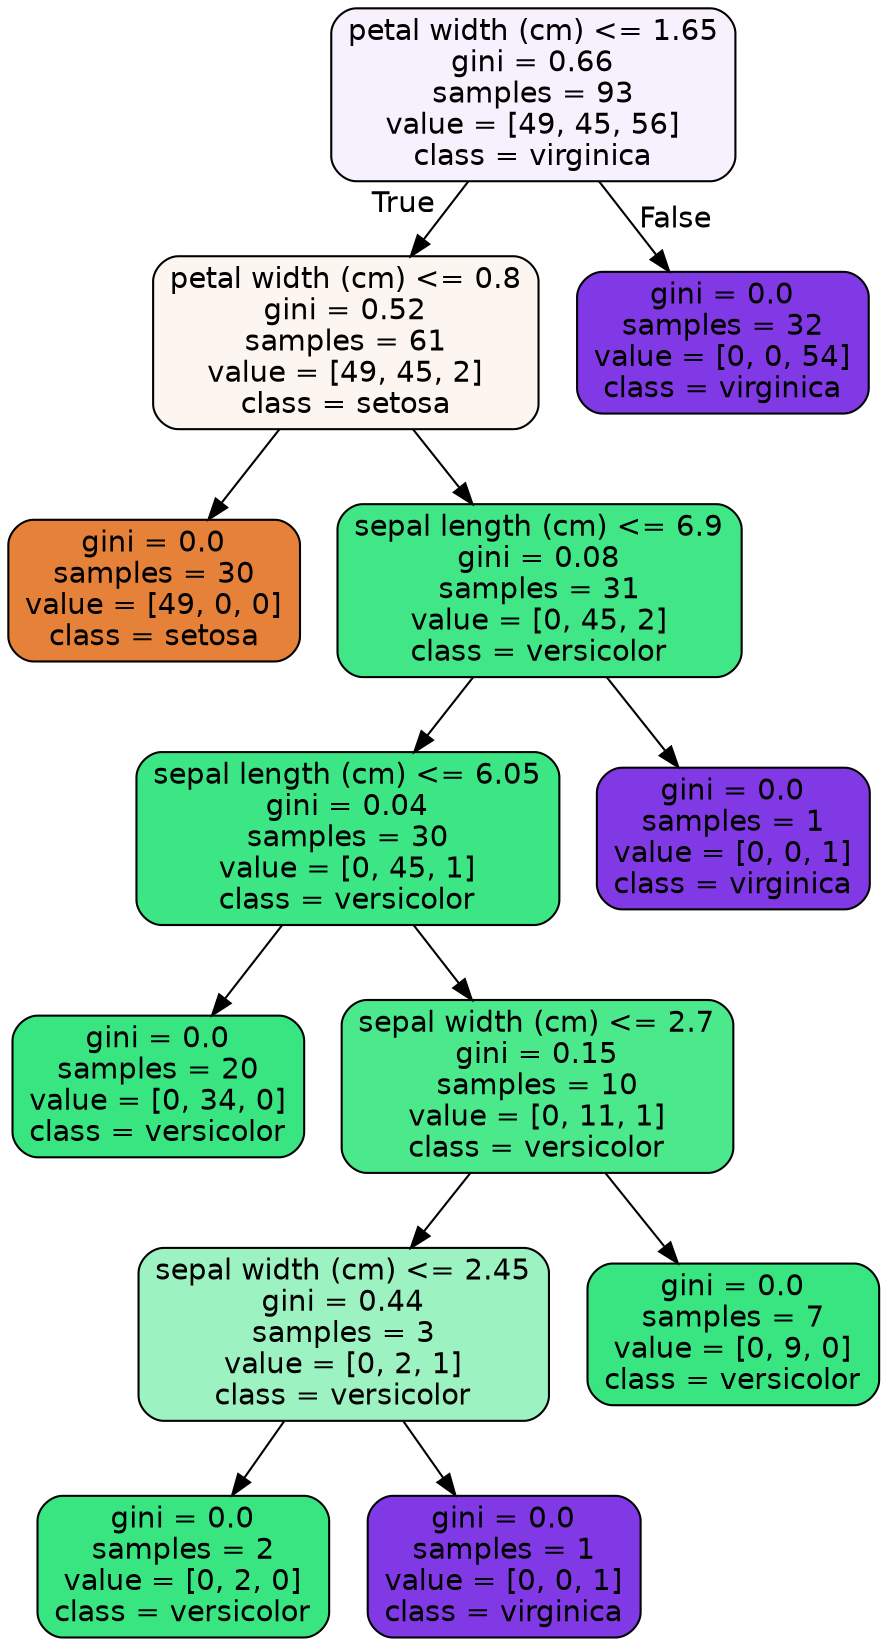 digraph Tree {
node [shape=box, style="filled, rounded", color="black", fontname=helvetica] ;
edge [fontname=helvetica] ;
0 [label="petal width (cm) <= 1.65\ngini = 0.66\nsamples = 93\nvalue = [49, 45, 56]\nclass = virginica", fillcolor="#8139e512"] ;
1 [label="petal width (cm) <= 0.8\ngini = 0.52\nsamples = 61\nvalue = [49, 45, 2]\nclass = setosa", fillcolor="#e5813914"] ;
0 -> 1 [labeldistance=2.5, labelangle=45, headlabel="True"] ;
2 [label="gini = 0.0\nsamples = 30\nvalue = [49, 0, 0]\nclass = setosa", fillcolor="#e58139ff"] ;
1 -> 2 ;
3 [label="sepal length (cm) <= 6.9\ngini = 0.08\nsamples = 31\nvalue = [0, 45, 2]\nclass = versicolor", fillcolor="#39e581f4"] ;
1 -> 3 ;
4 [label="sepal length (cm) <= 6.05\ngini = 0.04\nsamples = 30\nvalue = [0, 45, 1]\nclass = versicolor", fillcolor="#39e581f9"] ;
3 -> 4 ;
5 [label="gini = 0.0\nsamples = 20\nvalue = [0, 34, 0]\nclass = versicolor", fillcolor="#39e581ff"] ;
4 -> 5 ;
6 [label="sepal width (cm) <= 2.7\ngini = 0.15\nsamples = 10\nvalue = [0, 11, 1]\nclass = versicolor", fillcolor="#39e581e8"] ;
4 -> 6 ;
7 [label="sepal width (cm) <= 2.45\ngini = 0.44\nsamples = 3\nvalue = [0, 2, 1]\nclass = versicolor", fillcolor="#39e5817f"] ;
6 -> 7 ;
8 [label="gini = 0.0\nsamples = 2\nvalue = [0, 2, 0]\nclass = versicolor", fillcolor="#39e581ff"] ;
7 -> 8 ;
9 [label="gini = 0.0\nsamples = 1\nvalue = [0, 0, 1]\nclass = virginica", fillcolor="#8139e5ff"] ;
7 -> 9 ;
10 [label="gini = 0.0\nsamples = 7\nvalue = [0, 9, 0]\nclass = versicolor", fillcolor="#39e581ff"] ;
6 -> 10 ;
11 [label="gini = 0.0\nsamples = 1\nvalue = [0, 0, 1]\nclass = virginica", fillcolor="#8139e5ff"] ;
3 -> 11 ;
12 [label="gini = 0.0\nsamples = 32\nvalue = [0, 0, 54]\nclass = virginica", fillcolor="#8139e5ff"] ;
0 -> 12 [labeldistance=2.5, labelangle=-45, headlabel="False"] ;
}